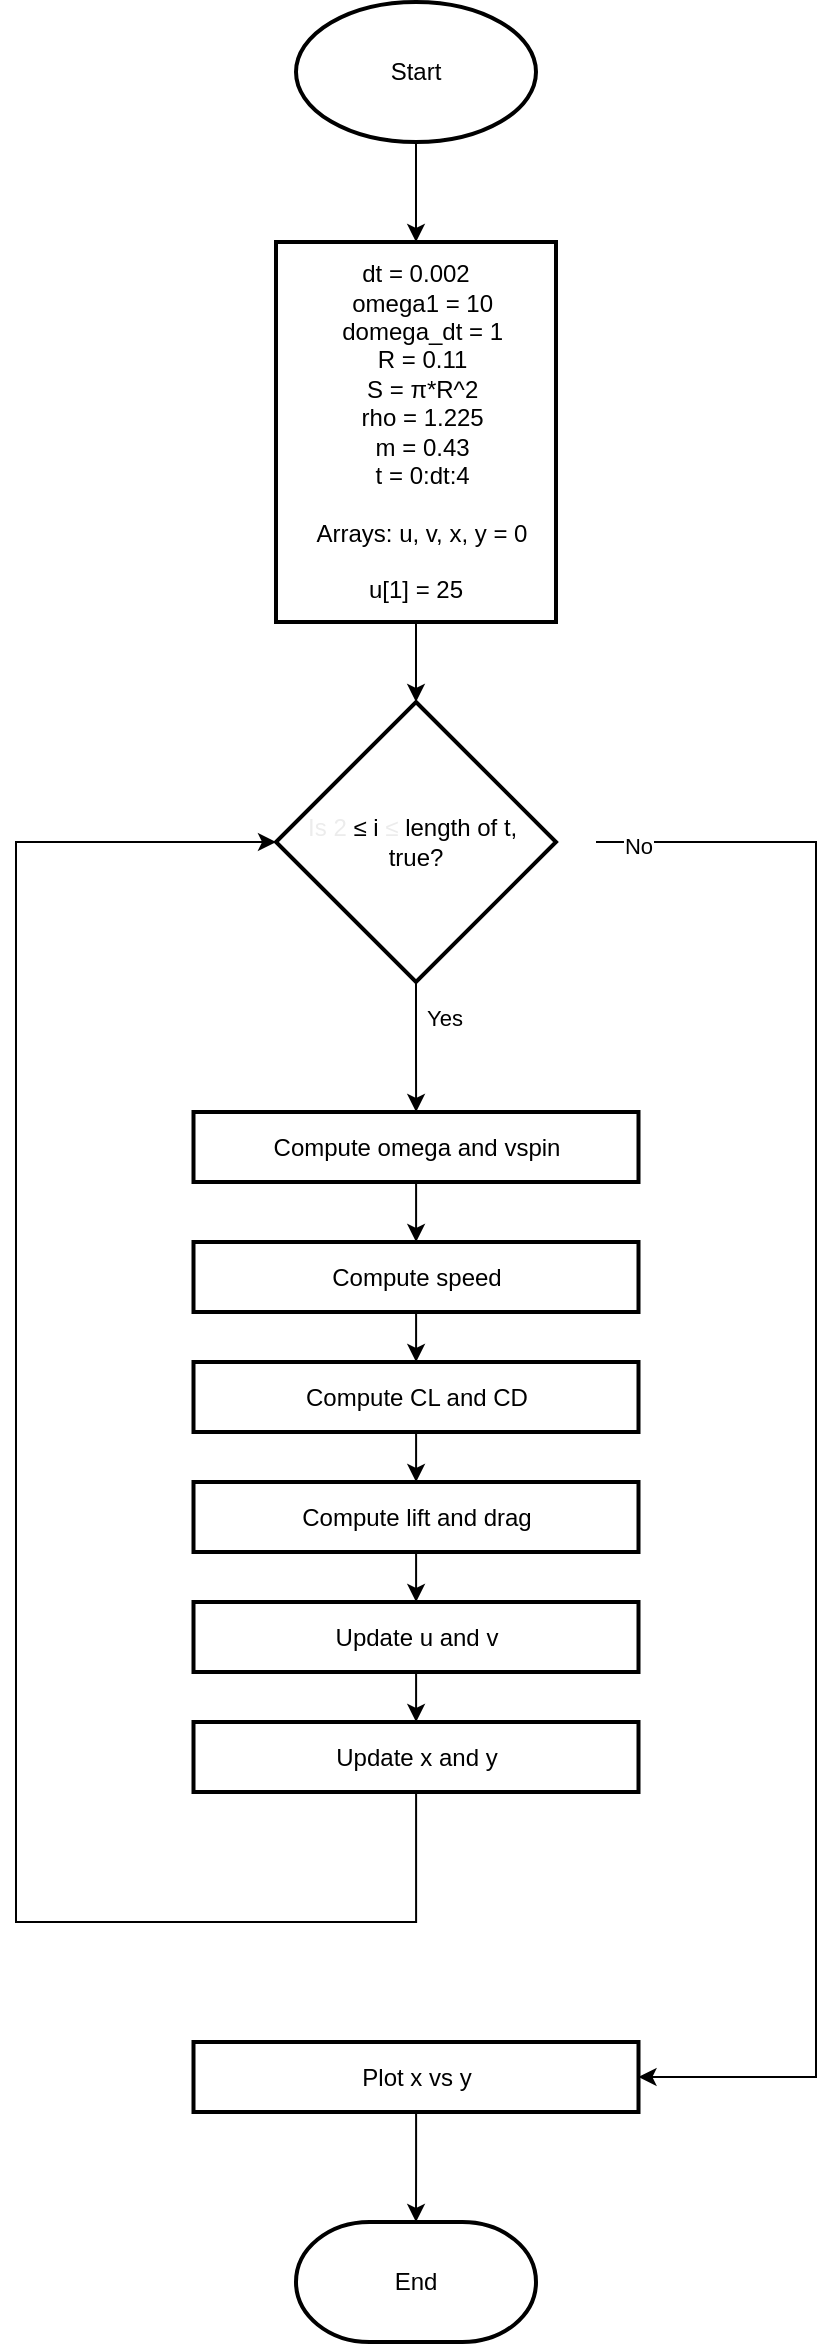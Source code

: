 <mxfile version="26.2.10">
  <diagram id="C5RBs43oDa-KdzZeNtuy" name="Page-1">
    <mxGraphModel dx="2353" dy="1294" grid="1" gridSize="10" guides="1" tooltips="1" connect="1" arrows="1" fold="1" page="1" pageScale="1" pageWidth="827" pageHeight="1169" math="0" shadow="0">
      <root>
        <mxCell id="WIyWlLk6GJQsqaUBKTNV-0" />
        <mxCell id="WIyWlLk6GJQsqaUBKTNV-1" parent="WIyWlLk6GJQsqaUBKTNV-0" />
        <mxCell id="XcqkJUGEVSf3gRGwsTBn-6" value="" style="edgeStyle=orthogonalEdgeStyle;rounded=0;orthogonalLoop=1;jettySize=auto;html=1;" edge="1" parent="WIyWlLk6GJQsqaUBKTNV-1" source="XcqkJUGEVSf3gRGwsTBn-0" target="XcqkJUGEVSf3gRGwsTBn-1">
          <mxGeometry relative="1" as="geometry" />
        </mxCell>
        <mxCell id="XcqkJUGEVSf3gRGwsTBn-0" value="Start" style="strokeWidth=2;html=1;shape=mxgraph.flowchart.start_1;whiteSpace=wrap;" vertex="1" parent="WIyWlLk6GJQsqaUBKTNV-1">
          <mxGeometry x="340" y="30" width="120" height="70" as="geometry" />
        </mxCell>
        <mxCell id="XcqkJUGEVSf3gRGwsTBn-5" value="" style="edgeStyle=orthogonalEdgeStyle;rounded=0;orthogonalLoop=1;jettySize=auto;html=1;" edge="1" parent="WIyWlLk6GJQsqaUBKTNV-1" source="XcqkJUGEVSf3gRGwsTBn-1" target="XcqkJUGEVSf3gRGwsTBn-4">
          <mxGeometry relative="1" as="geometry" />
        </mxCell>
        <mxCell id="XcqkJUGEVSf3gRGwsTBn-1" value="&lt;div&gt;&lt;span style=&quot;background-color: transparent; color: light-dark(rgb(0, 0, 0), rgb(255, 255, 255));&quot;&gt;dt = 0.002&lt;/span&gt;&lt;/div&gt;&lt;div&gt;&amp;nbsp; omega1 = 10&lt;/div&gt;&lt;div&gt;&amp;nbsp; domega_dt = 1&lt;/div&gt;&lt;div&gt;&amp;nbsp; R = 0.11&lt;/div&gt;&lt;div&gt;&amp;nbsp; S = π*R^2&lt;/div&gt;&lt;div&gt;&amp;nbsp; rho = 1.225&lt;/div&gt;&lt;div&gt;&amp;nbsp; m = 0.43&lt;/div&gt;&lt;div&gt;&amp;nbsp; t = 0:dt:4&lt;/div&gt;&lt;div&gt;&lt;br&gt;&lt;/div&gt;&lt;div&gt;&amp;nbsp; Arrays: u, v, x, y = 0&lt;/div&gt;&lt;div&gt;&amp;nbsp;&amp;nbsp;&lt;/div&gt;&lt;div&gt;u[1] = 25&lt;/div&gt;" style="rounded=1;whiteSpace=wrap;html=1;absoluteArcSize=1;arcSize=0;strokeWidth=2;" vertex="1" parent="WIyWlLk6GJQsqaUBKTNV-1">
          <mxGeometry x="330" y="150" width="140" height="190" as="geometry" />
        </mxCell>
        <mxCell id="XcqkJUGEVSf3gRGwsTBn-8" value="" style="edgeStyle=orthogonalEdgeStyle;rounded=0;orthogonalLoop=1;jettySize=auto;html=1;" edge="1" parent="WIyWlLk6GJQsqaUBKTNV-1" source="XcqkJUGEVSf3gRGwsTBn-4" target="XcqkJUGEVSf3gRGwsTBn-7">
          <mxGeometry relative="1" as="geometry" />
        </mxCell>
        <mxCell id="XcqkJUGEVSf3gRGwsTBn-9" value="Yes" style="edgeLabel;html=1;align=center;verticalAlign=middle;resizable=0;points=[];" vertex="1" connectable="0" parent="XcqkJUGEVSf3gRGwsTBn-8">
          <mxGeometry x="-0.361" y="4" relative="1" as="geometry">
            <mxPoint x="10" y="-3" as="offset" />
          </mxGeometry>
        </mxCell>
        <mxCell id="XcqkJUGEVSf3gRGwsTBn-19" value="" style="edgeStyle=orthogonalEdgeStyle;rounded=0;orthogonalLoop=1;jettySize=auto;html=1;entryX=1;entryY=0.5;entryDx=0;entryDy=0;" edge="1" parent="WIyWlLk6GJQsqaUBKTNV-1" target="XcqkJUGEVSf3gRGwsTBn-17">
          <mxGeometry relative="1" as="geometry">
            <mxPoint x="490" y="450" as="sourcePoint" />
            <mxPoint x="531.25" y="1068.0" as="targetPoint" />
            <Array as="points">
              <mxPoint x="600" y="450" />
              <mxPoint x="600" y="1068" />
            </Array>
          </mxGeometry>
        </mxCell>
        <mxCell id="XcqkJUGEVSf3gRGwsTBn-20" value="No" style="edgeLabel;html=1;align=center;verticalAlign=middle;resizable=0;points=[];" vertex="1" connectable="0" parent="XcqkJUGEVSf3gRGwsTBn-19">
          <mxGeometry x="0.213" y="5" relative="1" as="geometry">
            <mxPoint x="-94" y="-383" as="offset" />
          </mxGeometry>
        </mxCell>
        <mxCell id="XcqkJUGEVSf3gRGwsTBn-4" value="&lt;font style=&quot;&quot;&gt;&lt;font style=&quot;color: light-dark(rgb(236, 236, 236), rgb(255, 255, 255));&quot;&gt;Is 2&lt;/font&gt;&lt;span style=&quot;color: light-dark(rgb(0, 0, 0), rgb(255, 255, 255));&quot;&gt; &lt;span style=&quot;font-family: &amp;quot;Google Sans&amp;quot;, Arial, sans-serif; text-align: start;&quot;&gt;&lt;font style=&quot;&quot;&gt;≤&lt;/font&gt;&lt;/span&gt;&lt;/span&gt;&lt;font style=&quot;color: light-dark(rgb(236, 236, 236), rgb(255, 255, 255));&quot;&gt;&amp;nbsp;&lt;/font&gt;&lt;span style=&quot;color: light-dark(rgb(0, 0, 0), rgb(255, 255, 255)); background-color: transparent;&quot;&gt;i&amp;nbsp;&lt;/span&gt;&lt;span style=&quot;font-family: &amp;quot;Google Sans&amp;quot;, Arial, sans-serif; text-align: start; color: rgb(236, 236, 236);&quot;&gt;&lt;font style=&quot;color: light-dark(rgb(236, 236, 236), rgb(255, 255, 255));&quot;&gt;≤&lt;/font&gt;&lt;/span&gt;&lt;span style=&quot;color: light-dark(rgb(0, 0, 0), rgb(255, 255, 255)); background-color: transparent;&quot;&gt;&amp;nbsp;length of t,&amp;nbsp;&lt;/span&gt;&lt;/font&gt;&lt;div&gt;&lt;div&gt;true?&lt;/div&gt;&lt;/div&gt;" style="strokeWidth=2;html=1;shape=mxgraph.flowchart.decision;whiteSpace=wrap;" vertex="1" parent="WIyWlLk6GJQsqaUBKTNV-1">
          <mxGeometry x="330" y="380" width="140" height="140" as="geometry" />
        </mxCell>
        <mxCell id="XcqkJUGEVSf3gRGwsTBn-14" value="" style="edgeStyle=orthogonalEdgeStyle;rounded=0;orthogonalLoop=1;jettySize=auto;html=1;" edge="1" parent="WIyWlLk6GJQsqaUBKTNV-1" source="XcqkJUGEVSf3gRGwsTBn-7" target="XcqkJUGEVSf3gRGwsTBn-13">
          <mxGeometry relative="1" as="geometry" />
        </mxCell>
        <mxCell id="XcqkJUGEVSf3gRGwsTBn-7" value="Compute omega and vspin" style="rounded=1;whiteSpace=wrap;absoluteArcSize=1;arcSize=0;strokeWidth=2;align=center;verticalAlign=middle;" vertex="1" parent="WIyWlLk6GJQsqaUBKTNV-1">
          <mxGeometry x="288.75" y="585" width="222.5" height="35" as="geometry" />
        </mxCell>
        <mxCell id="XcqkJUGEVSf3gRGwsTBn-10" value="End" style="strokeWidth=2;html=1;shape=mxgraph.flowchart.terminator;whiteSpace=wrap;" vertex="1" parent="WIyWlLk6GJQsqaUBKTNV-1">
          <mxGeometry x="340" y="1140" width="120" height="60" as="geometry" />
        </mxCell>
        <mxCell id="XcqkJUGEVSf3gRGwsTBn-25" value="" style="edgeStyle=orthogonalEdgeStyle;rounded=0;orthogonalLoop=1;jettySize=auto;html=1;" edge="1" parent="WIyWlLk6GJQsqaUBKTNV-1" source="XcqkJUGEVSf3gRGwsTBn-13" target="XcqkJUGEVSf3gRGwsTBn-21">
          <mxGeometry relative="1" as="geometry" />
        </mxCell>
        <mxCell id="XcqkJUGEVSf3gRGwsTBn-13" value="Compute speed" style="rounded=1;absoluteArcSize=1;arcSize=0;strokeWidth=2;align=center;verticalAlign=middle;whiteSpace=wrap;" vertex="1" parent="WIyWlLk6GJQsqaUBKTNV-1">
          <mxGeometry x="288.75" y="650" width="222.5" height="35" as="geometry" />
        </mxCell>
        <mxCell id="XcqkJUGEVSf3gRGwsTBn-28" value="" style="edgeStyle=orthogonalEdgeStyle;rounded=0;orthogonalLoop=1;jettySize=auto;html=1;" edge="1" parent="WIyWlLk6GJQsqaUBKTNV-1" source="XcqkJUGEVSf3gRGwsTBn-15" target="XcqkJUGEVSf3gRGwsTBn-27">
          <mxGeometry relative="1" as="geometry" />
        </mxCell>
        <mxCell id="XcqkJUGEVSf3gRGwsTBn-15" value="Update u and v" style="rounded=1;absoluteArcSize=1;arcSize=0;strokeWidth=2;align=center;verticalAlign=middle;whiteSpace=wrap;" vertex="1" parent="WIyWlLk6GJQsqaUBKTNV-1">
          <mxGeometry x="288.75" y="830" width="222.5" height="35" as="geometry" />
        </mxCell>
        <mxCell id="XcqkJUGEVSf3gRGwsTBn-18" value="" style="edgeStyle=orthogonalEdgeStyle;rounded=0;orthogonalLoop=1;jettySize=auto;html=1;" edge="1" parent="WIyWlLk6GJQsqaUBKTNV-1" source="XcqkJUGEVSf3gRGwsTBn-17" target="XcqkJUGEVSf3gRGwsTBn-10">
          <mxGeometry relative="1" as="geometry" />
        </mxCell>
        <mxCell id="XcqkJUGEVSf3gRGwsTBn-17" value="Plot x vs y" style="rounded=1;absoluteArcSize=1;arcSize=0;strokeWidth=2;align=center;verticalAlign=middle;whiteSpace=wrap;" vertex="1" parent="WIyWlLk6GJQsqaUBKTNV-1">
          <mxGeometry x="288.75" y="1050" width="222.5" height="35" as="geometry" />
        </mxCell>
        <mxCell id="XcqkJUGEVSf3gRGwsTBn-24" value="" style="edgeStyle=orthogonalEdgeStyle;rounded=0;orthogonalLoop=1;jettySize=auto;html=1;" edge="1" parent="WIyWlLk6GJQsqaUBKTNV-1" source="XcqkJUGEVSf3gRGwsTBn-21" target="XcqkJUGEVSf3gRGwsTBn-23">
          <mxGeometry relative="1" as="geometry" />
        </mxCell>
        <mxCell id="XcqkJUGEVSf3gRGwsTBn-21" value="Compute CL and CD" style="rounded=1;absoluteArcSize=1;arcSize=0;strokeWidth=2;align=center;verticalAlign=middle;whiteSpace=wrap;" vertex="1" parent="WIyWlLk6GJQsqaUBKTNV-1">
          <mxGeometry x="288.75" y="710" width="222.5" height="35" as="geometry" />
        </mxCell>
        <mxCell id="XcqkJUGEVSf3gRGwsTBn-26" value="" style="edgeStyle=orthogonalEdgeStyle;rounded=0;orthogonalLoop=1;jettySize=auto;html=1;" edge="1" parent="WIyWlLk6GJQsqaUBKTNV-1" source="XcqkJUGEVSf3gRGwsTBn-23" target="XcqkJUGEVSf3gRGwsTBn-15">
          <mxGeometry relative="1" as="geometry" />
        </mxCell>
        <mxCell id="XcqkJUGEVSf3gRGwsTBn-23" value="Compute lift and drag" style="rounded=1;absoluteArcSize=1;arcSize=0;strokeWidth=2;align=center;verticalAlign=middle;whiteSpace=wrap;" vertex="1" parent="WIyWlLk6GJQsqaUBKTNV-1">
          <mxGeometry x="288.75" y="770" width="222.5" height="35" as="geometry" />
        </mxCell>
        <mxCell id="XcqkJUGEVSf3gRGwsTBn-27" value="Update x and y" style="rounded=1;absoluteArcSize=1;arcSize=0;strokeWidth=2;align=center;verticalAlign=middle;whiteSpace=wrap;" vertex="1" parent="WIyWlLk6GJQsqaUBKTNV-1">
          <mxGeometry x="288.75" y="890" width="222.5" height="35" as="geometry" />
        </mxCell>
        <mxCell id="XcqkJUGEVSf3gRGwsTBn-29" style="edgeStyle=orthogonalEdgeStyle;rounded=0;orthogonalLoop=1;jettySize=auto;html=1;entryX=0;entryY=0.5;entryDx=0;entryDy=0;entryPerimeter=0;" edge="1" parent="WIyWlLk6GJQsqaUBKTNV-1" source="XcqkJUGEVSf3gRGwsTBn-27" target="XcqkJUGEVSf3gRGwsTBn-4">
          <mxGeometry relative="1" as="geometry">
            <Array as="points">
              <mxPoint x="400" y="990" />
              <mxPoint x="200" y="990" />
              <mxPoint x="200" y="450" />
            </Array>
          </mxGeometry>
        </mxCell>
      </root>
    </mxGraphModel>
  </diagram>
</mxfile>
